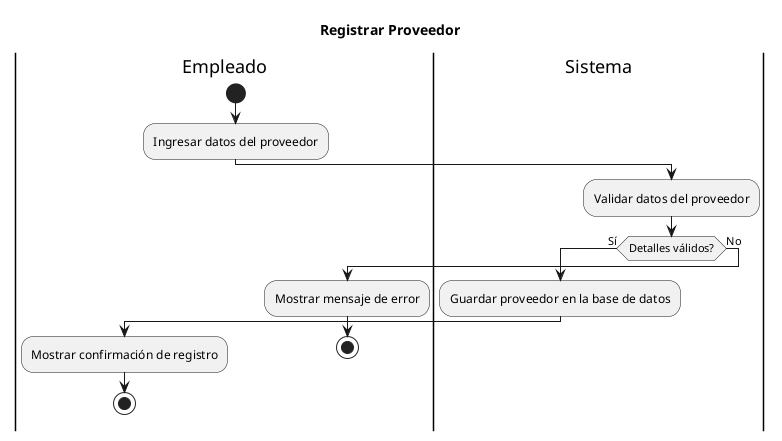 @startuml da_Registrar_Proveedor
Title Registrar Proveedor
|Empleado|
start
:Ingresar datos del proveedor;
|Sistema|
:Validar datos del proveedor;
if (Detalles válidos?) then (Sí)
    :Guardar proveedor en la base de datos;
    |Empleado|
    :Mostrar confirmación de registro;
    stop
else (No)
    |Empleado|
    :Mostrar mensaje de error;
    stop
endif
@enduml

